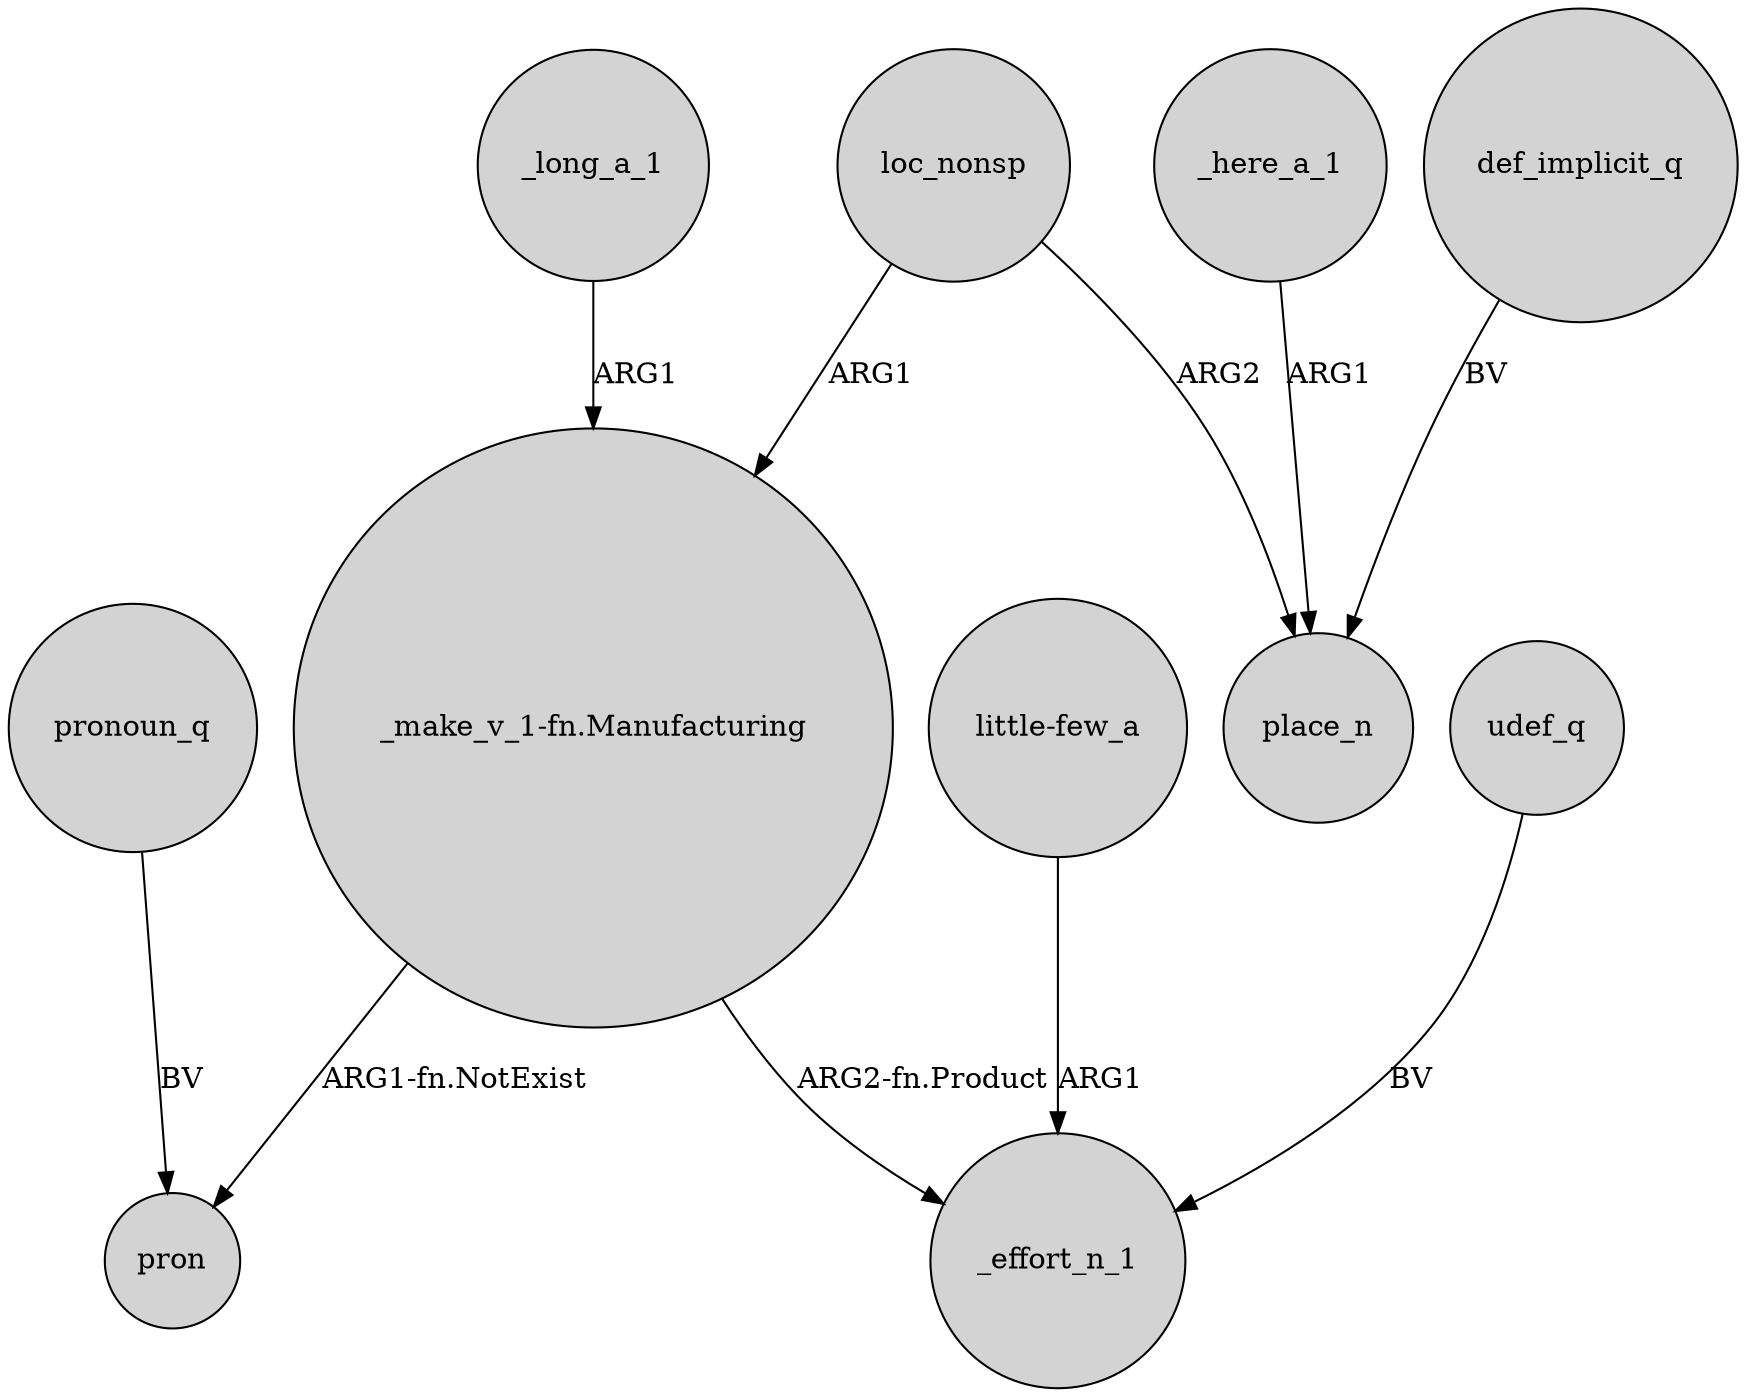 digraph {
	node [shape=circle style=filled]
	"_make_v_1-fn.Manufacturing" -> pron [label="ARG1-fn.NotExist"]
	"little-few_a" -> _effort_n_1 [label=ARG1]
	loc_nonsp -> place_n [label=ARG2]
	_long_a_1 -> "_make_v_1-fn.Manufacturing" [label=ARG1]
	def_implicit_q -> place_n [label=BV]
	_here_a_1 -> place_n [label=ARG1]
	"_make_v_1-fn.Manufacturing" -> _effort_n_1 [label="ARG2-fn.Product"]
	loc_nonsp -> "_make_v_1-fn.Manufacturing" [label=ARG1]
	udef_q -> _effort_n_1 [label=BV]
	pronoun_q -> pron [label=BV]
}
